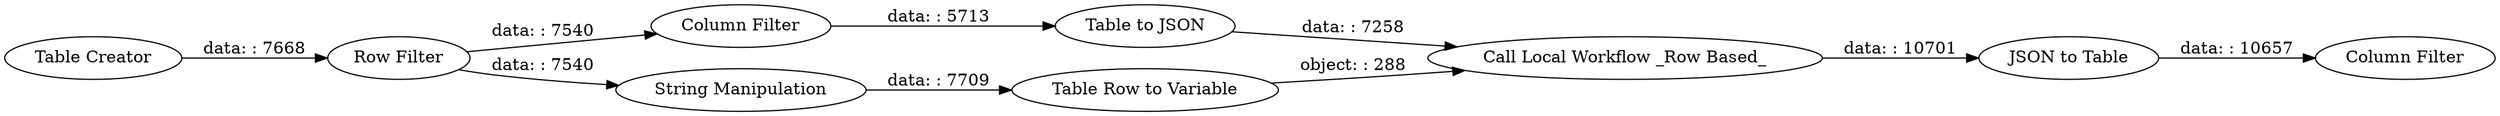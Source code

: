 digraph {
	"1188269351180777059_4" [label="Column Filter"]
	"1188269351180777059_7" [label="JSON to Table"]
	"1188269351180777059_5" [label="Table to JSON"]
	"1188269351180777059_8" [label="Row Filter"]
	"1188269351180777059_6" [label="Call Local Workflow _Row Based_"]
	"1188269351180777059_2" [label="String Manipulation"]
	"1188269351180777059_16" [label="Column Filter"]
	"1188269351180777059_1" [label="Table Creator"]
	"1188269351180777059_3" [label="Table Row to Variable"]
	"1188269351180777059_3" -> "1188269351180777059_6" [label="object: : 288"]
	"1188269351180777059_5" -> "1188269351180777059_6" [label="data: : 7258"]
	"1188269351180777059_8" -> "1188269351180777059_2" [label="data: : 7540"]
	"1188269351180777059_6" -> "1188269351180777059_7" [label="data: : 10701"]
	"1188269351180777059_1" -> "1188269351180777059_8" [label="data: : 7668"]
	"1188269351180777059_7" -> "1188269351180777059_16" [label="data: : 10657"]
	"1188269351180777059_8" -> "1188269351180777059_4" [label="data: : 7540"]
	"1188269351180777059_2" -> "1188269351180777059_3" [label="data: : 7709"]
	"1188269351180777059_4" -> "1188269351180777059_5" [label="data: : 5713"]
	rankdir=LR
}
